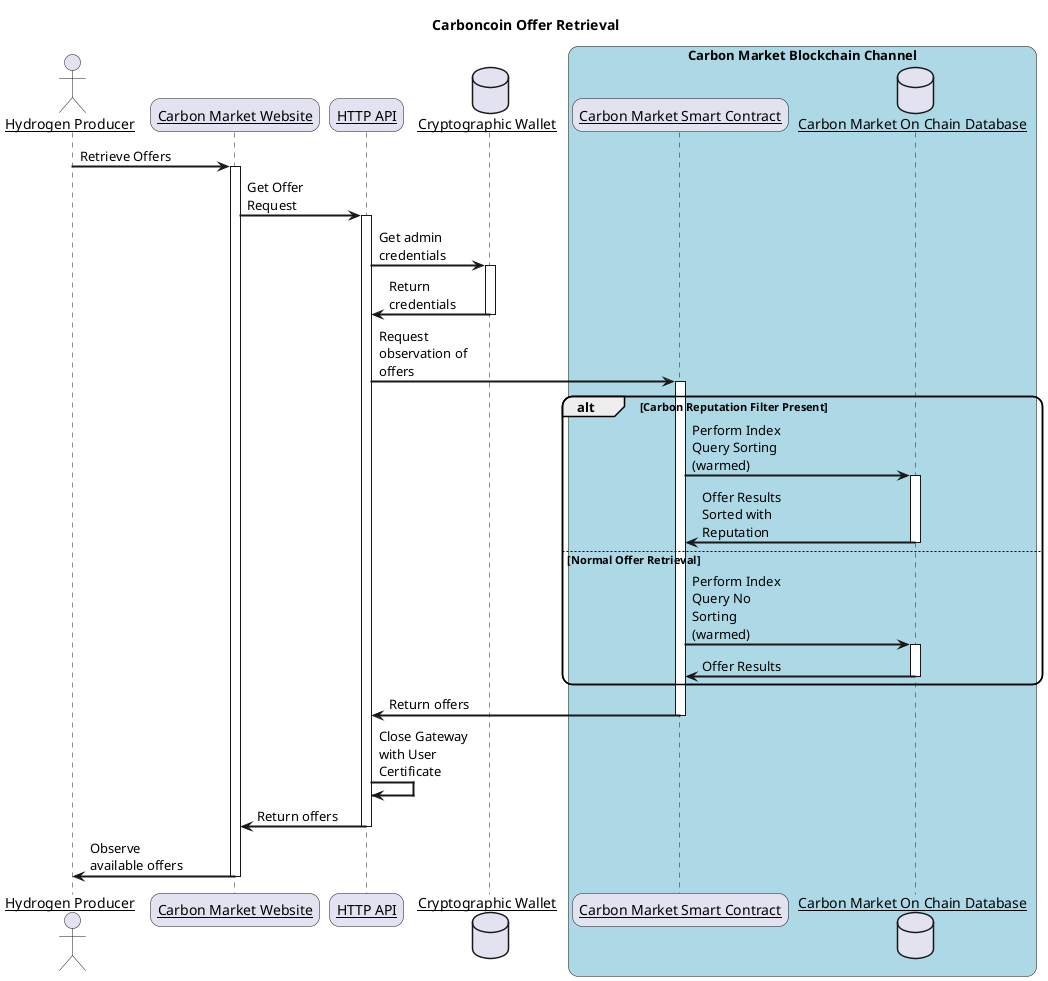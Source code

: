 @startuml GetOffersNo
skinparam sequenceArrowThickness 2
skinparam roundcorner 20
skinparam maxmessagesize 100
skinparam sequenceParticipant underline
title Carboncoin Offer Retrieval

actor "Hydrogen Producer" as User
participant "Carbon Market Website" as Website
participant "HTTP API" as API
database "Cryptographic Wallet" as Wallet
box "Carbon Market Blockchain Channel" #LightBlue
participant "Carbon Market Smart Contract" as CMSC 
database "Carbon Market On Chain Database" as CMJD

User -> Website: Retrieve Offers
activate Website 

Website -> API: Get Offer Request
activate API 

API -> Wallet: Get admin credentials
activate Wallet

Wallet -> API: Return credentials
deactivate Wallet

API -> CMSC: Request observation of offers
activate CMSC

alt Carbon Reputation Filter Present
    CMSC -> CMJD : Perform Index Query Sorting (warmed)
    activate CMJD
    CMJD -> CMSC: Offer Results Sorted with Reputation
    deactivate CMJD
else Normal Offer Retrieval
    CMSC -> CMJD: Perform Index Query No Sorting (warmed)
    activate CMJD
    CMJD -> CMSC: Offer Results
    deactivate CMJD
end

CMSC -> API: Return offers
deactivate CMSC

API -> API: Close Gateway with User Certificate
API -> Website: Return offers
deactivate API
Website -> User: Observe available offers 
deactivate Website

@enduml
